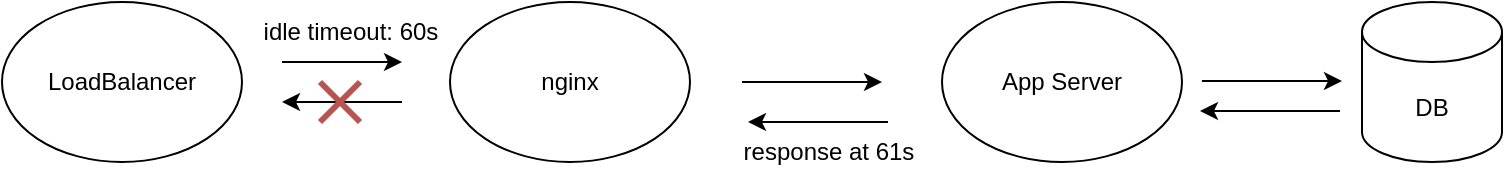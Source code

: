<mxfile version="24.7.8">
  <diagram name="페이지-1" id="5Vk5d0EpEvXTpRAi1iLZ">
    <mxGraphModel dx="1242" dy="785" grid="1" gridSize="10" guides="1" tooltips="1" connect="1" arrows="1" fold="1" page="1" pageScale="1" pageWidth="827" pageHeight="1169" math="0" shadow="0">
      <root>
        <mxCell id="0" />
        <mxCell id="1" parent="0" />
        <mxCell id="0g4qHQ6darzbjiRX8Hh9-1" value="LoadBalancer" style="ellipse;whiteSpace=wrap;html=1;" vertex="1" parent="1">
          <mxGeometry x="41" y="200" width="120" height="80" as="geometry" />
        </mxCell>
        <mxCell id="0g4qHQ6darzbjiRX8Hh9-2" value="" style="endArrow=classic;html=1;rounded=0;" edge="1" parent="1">
          <mxGeometry width="50" height="50" relative="1" as="geometry">
            <mxPoint x="181" y="230" as="sourcePoint" />
            <mxPoint x="241" y="230" as="targetPoint" />
          </mxGeometry>
        </mxCell>
        <mxCell id="0g4qHQ6darzbjiRX8Hh9-3" value="nginx" style="ellipse;whiteSpace=wrap;html=1;" vertex="1" parent="1">
          <mxGeometry x="265" y="200" width="120" height="80" as="geometry" />
        </mxCell>
        <mxCell id="0g4qHQ6darzbjiRX8Hh9-5" value="" style="endArrow=classic;html=1;rounded=0;" edge="1" parent="1">
          <mxGeometry width="50" height="50" relative="1" as="geometry">
            <mxPoint x="241" y="250" as="sourcePoint" />
            <mxPoint x="181" y="250" as="targetPoint" />
          </mxGeometry>
        </mxCell>
        <mxCell id="0g4qHQ6darzbjiRX8Hh9-6" value="" style="endArrow=classic;html=1;rounded=0;" edge="1" parent="1">
          <mxGeometry width="50" height="50" relative="1" as="geometry">
            <mxPoint x="411" y="240" as="sourcePoint" />
            <mxPoint x="481" y="240" as="targetPoint" />
          </mxGeometry>
        </mxCell>
        <mxCell id="0g4qHQ6darzbjiRX8Hh9-7" value="App Server" style="ellipse;whiteSpace=wrap;html=1;" vertex="1" parent="1">
          <mxGeometry x="511" y="200" width="120" height="80" as="geometry" />
        </mxCell>
        <mxCell id="0g4qHQ6darzbjiRX8Hh9-8" value="DB" style="shape=cylinder3;whiteSpace=wrap;html=1;boundedLbl=1;backgroundOutline=1;size=15;" vertex="1" parent="1">
          <mxGeometry x="721" y="200" width="70" height="80" as="geometry" />
        </mxCell>
        <mxCell id="0g4qHQ6darzbjiRX8Hh9-9" value="" style="endArrow=classic;html=1;rounded=0;" edge="1" parent="1">
          <mxGeometry width="50" height="50" relative="1" as="geometry">
            <mxPoint x="641" y="239.5" as="sourcePoint" />
            <mxPoint x="711" y="239.5" as="targetPoint" />
          </mxGeometry>
        </mxCell>
        <mxCell id="0g4qHQ6darzbjiRX8Hh9-11" value="" style="endArrow=classic;html=1;rounded=0;" edge="1" parent="1">
          <mxGeometry width="50" height="50" relative="1" as="geometry">
            <mxPoint x="710" y="254.5" as="sourcePoint" />
            <mxPoint x="640" y="254.5" as="targetPoint" />
          </mxGeometry>
        </mxCell>
        <mxCell id="0g4qHQ6darzbjiRX8Hh9-13" value="" style="endArrow=classic;html=1;rounded=0;" edge="1" parent="1">
          <mxGeometry width="50" height="50" relative="1" as="geometry">
            <mxPoint x="484" y="260" as="sourcePoint" />
            <mxPoint x="414" y="260" as="targetPoint" />
          </mxGeometry>
        </mxCell>
        <mxCell id="0g4qHQ6darzbjiRX8Hh9-14" value="idle timeout: 60s" style="text;html=1;align=center;verticalAlign=middle;whiteSpace=wrap;rounded=0;" vertex="1" parent="1">
          <mxGeometry x="161" y="200" width="109" height="30" as="geometry" />
        </mxCell>
        <mxCell id="0g4qHQ6darzbjiRX8Hh9-17" value="" style="endArrow=none;html=1;rounded=0;fillColor=#f8cecc;strokeColor=#b85450;strokeWidth=3;" edge="1" parent="1">
          <mxGeometry width="50" height="50" relative="1" as="geometry">
            <mxPoint x="200" y="260" as="sourcePoint" />
            <mxPoint x="220" y="240" as="targetPoint" />
          </mxGeometry>
        </mxCell>
        <mxCell id="0g4qHQ6darzbjiRX8Hh9-19" value="" style="endArrow=none;html=1;rounded=0;fillColor=#f8cecc;strokeColor=#b85450;strokeWidth=3;" edge="1" parent="1">
          <mxGeometry width="50" height="50" relative="1" as="geometry">
            <mxPoint x="220" y="260" as="sourcePoint" />
            <mxPoint x="200" y="240" as="targetPoint" />
          </mxGeometry>
        </mxCell>
        <mxCell id="0g4qHQ6darzbjiRX8Hh9-20" value="response at 61s" style="text;html=1;align=center;verticalAlign=middle;whiteSpace=wrap;rounded=0;" vertex="1" parent="1">
          <mxGeometry x="400" y="260" width="109" height="30" as="geometry" />
        </mxCell>
      </root>
    </mxGraphModel>
  </diagram>
</mxfile>
